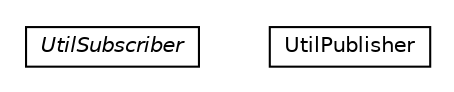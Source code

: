 #!/usr/local/bin/dot
#
# Class diagram 
# Generated by UMLGraph version R5_6-24-gf6e263 (http://www.umlgraph.org/)
#

digraph G {
	edge [fontname="Helvetica",fontsize=10,labelfontname="Helvetica",labelfontsize=10];
	node [fontname="Helvetica",fontsize=10,shape=plaintext];
	nodesep=0.25;
	ranksep=0.5;
	// org.universAAL.support.utils.context.mid.UtilSubscriber
	c282813 [label=<<table title="org.universAAL.support.utils.context.mid.UtilSubscriber" border="0" cellborder="1" cellspacing="0" cellpadding="2" port="p" href="./UtilSubscriber.html">
		<tr><td><table border="0" cellspacing="0" cellpadding="1">
<tr><td align="center" balign="center"><font face="Helvetica-Oblique"> UtilSubscriber </font></td></tr>
		</table></td></tr>
		</table>>, URL="./UtilSubscriber.html", fontname="Helvetica", fontcolor="black", fontsize=10.0];
	// org.universAAL.support.utils.context.mid.UtilPublisher
	c282814 [label=<<table title="org.universAAL.support.utils.context.mid.UtilPublisher" border="0" cellborder="1" cellspacing="0" cellpadding="2" port="p" href="./UtilPublisher.html">
		<tr><td><table border="0" cellspacing="0" cellpadding="1">
<tr><td align="center" balign="center"> UtilPublisher </td></tr>
		</table></td></tr>
		</table>>, URL="./UtilPublisher.html", fontname="Helvetica", fontcolor="black", fontsize=10.0];
}

